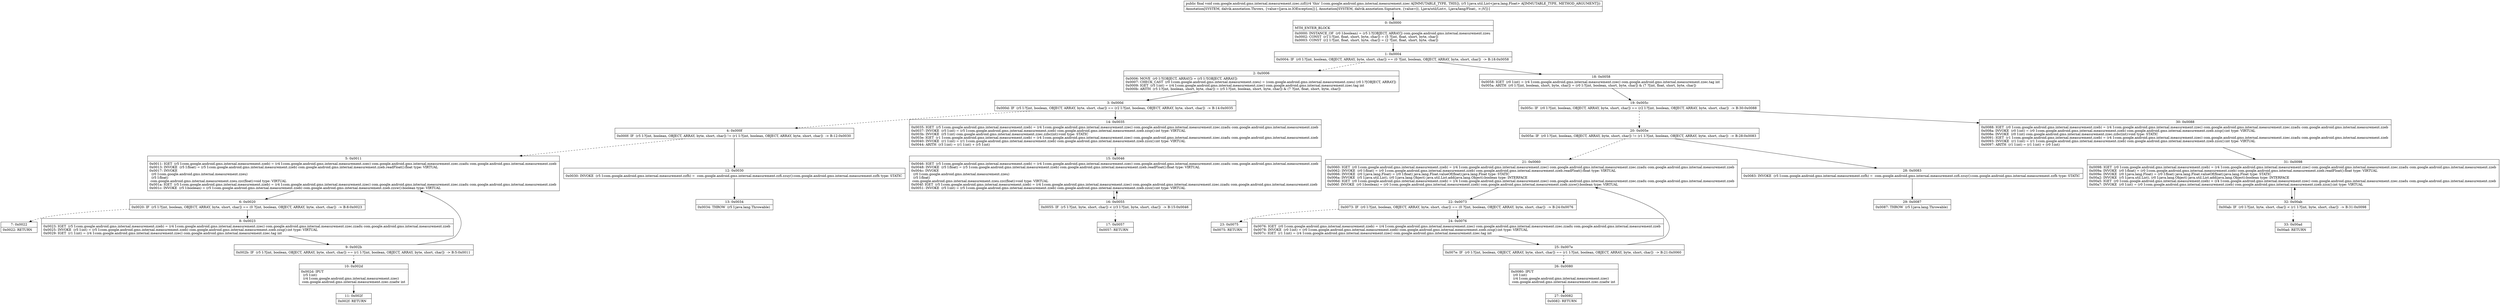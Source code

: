 digraph "CFG forcom.google.android.gms.internal.measurement.zzec.zzf(Ljava\/util\/List;)V" {
Node_0 [shape=record,label="{0\:\ 0x0000|MTH_ENTER_BLOCK\l|0x0000: INSTANCE_OF  (r0 I:boolean) = (r5 I:?[OBJECT, ARRAY]) com.google.android.gms.internal.measurement.zzeu \l0x0002: CONST  (r1 I:?[int, float, short, byte, char]) = (5 ?[int, float, short, byte, char]) \l0x0003: CONST  (r2 I:?[int, float, short, byte, char]) = (2 ?[int, float, short, byte, char]) \l}"];
Node_1 [shape=record,label="{1\:\ 0x0004|0x0004: IF  (r0 I:?[int, boolean, OBJECT, ARRAY, byte, short, char]) == (0 ?[int, boolean, OBJECT, ARRAY, byte, short, char])  \-\> B:18:0x0058 \l}"];
Node_2 [shape=record,label="{2\:\ 0x0006|0x0006: MOVE  (r0 I:?[OBJECT, ARRAY]) = (r5 I:?[OBJECT, ARRAY]) \l0x0007: CHECK_CAST  (r0 I:com.google.android.gms.internal.measurement.zzeu) = (com.google.android.gms.internal.measurement.zzeu) (r0 I:?[OBJECT, ARRAY]) \l0x0009: IGET  (r5 I:int) = (r4 I:com.google.android.gms.internal.measurement.zzec) com.google.android.gms.internal.measurement.zzec.tag int \l0x000b: ARITH  (r5 I:?[int, boolean, short, byte, char]) = (r5 I:?[int, boolean, short, byte, char]) & (7 ?[int, float, short, byte, char]) \l}"];
Node_3 [shape=record,label="{3\:\ 0x000d|0x000d: IF  (r5 I:?[int, boolean, OBJECT, ARRAY, byte, short, char]) == (r2 I:?[int, boolean, OBJECT, ARRAY, byte, short, char])  \-\> B:14:0x0035 \l}"];
Node_4 [shape=record,label="{4\:\ 0x000f|0x000f: IF  (r5 I:?[int, boolean, OBJECT, ARRAY, byte, short, char]) != (r1 I:?[int, boolean, OBJECT, ARRAY, byte, short, char])  \-\> B:12:0x0030 \l}"];
Node_5 [shape=record,label="{5\:\ 0x0011|0x0011: IGET  (r5 I:com.google.android.gms.internal.measurement.zzeb) = (r4 I:com.google.android.gms.internal.measurement.zzec) com.google.android.gms.internal.measurement.zzec.zzadu com.google.android.gms.internal.measurement.zzeb \l0x0013: INVOKE  (r5 I:float) = (r5 I:com.google.android.gms.internal.measurement.zzeb) com.google.android.gms.internal.measurement.zzeb.readFloat():float type: VIRTUAL \l0x0017: INVOKE  \l  (r0 I:com.google.android.gms.internal.measurement.zzeu)\l  (r5 I:float)\l com.google.android.gms.internal.measurement.zzeu.zzc(float):void type: VIRTUAL \l0x001a: IGET  (r5 I:com.google.android.gms.internal.measurement.zzeb) = (r4 I:com.google.android.gms.internal.measurement.zzec) com.google.android.gms.internal.measurement.zzec.zzadu com.google.android.gms.internal.measurement.zzeb \l0x001c: INVOKE  (r5 I:boolean) = (r5 I:com.google.android.gms.internal.measurement.zzeb) com.google.android.gms.internal.measurement.zzeb.zzsw():boolean type: VIRTUAL \l}"];
Node_6 [shape=record,label="{6\:\ 0x0020|0x0020: IF  (r5 I:?[int, boolean, OBJECT, ARRAY, byte, short, char]) == (0 ?[int, boolean, OBJECT, ARRAY, byte, short, char])  \-\> B:8:0x0023 \l}"];
Node_7 [shape=record,label="{7\:\ 0x0022|0x0022: RETURN   \l}"];
Node_8 [shape=record,label="{8\:\ 0x0023|0x0023: IGET  (r5 I:com.google.android.gms.internal.measurement.zzeb) = (r4 I:com.google.android.gms.internal.measurement.zzec) com.google.android.gms.internal.measurement.zzec.zzadu com.google.android.gms.internal.measurement.zzeb \l0x0025: INVOKE  (r5 I:int) = (r5 I:com.google.android.gms.internal.measurement.zzeb) com.google.android.gms.internal.measurement.zzeb.zzsg():int type: VIRTUAL \l0x0029: IGET  (r1 I:int) = (r4 I:com.google.android.gms.internal.measurement.zzec) com.google.android.gms.internal.measurement.zzec.tag int \l}"];
Node_9 [shape=record,label="{9\:\ 0x002b|0x002b: IF  (r5 I:?[int, boolean, OBJECT, ARRAY, byte, short, char]) == (r1 I:?[int, boolean, OBJECT, ARRAY, byte, short, char])  \-\> B:5:0x0011 \l}"];
Node_10 [shape=record,label="{10\:\ 0x002d|0x002d: IPUT  \l  (r5 I:int)\l  (r4 I:com.google.android.gms.internal.measurement.zzec)\l com.google.android.gms.internal.measurement.zzec.zzadw int \l}"];
Node_11 [shape=record,label="{11\:\ 0x002f|0x002f: RETURN   \l}"];
Node_12 [shape=record,label="{12\:\ 0x0030|0x0030: INVOKE  (r5 I:com.google.android.gms.internal.measurement.zzfh) =  com.google.android.gms.internal.measurement.zzfi.zzuy():com.google.android.gms.internal.measurement.zzfh type: STATIC \l}"];
Node_13 [shape=record,label="{13\:\ 0x0034|0x0034: THROW  (r5 I:java.lang.Throwable) \l}"];
Node_14 [shape=record,label="{14\:\ 0x0035|0x0035: IGET  (r5 I:com.google.android.gms.internal.measurement.zzeb) = (r4 I:com.google.android.gms.internal.measurement.zzec) com.google.android.gms.internal.measurement.zzec.zzadu com.google.android.gms.internal.measurement.zzeb \l0x0037: INVOKE  (r5 I:int) = (r5 I:com.google.android.gms.internal.measurement.zzeb) com.google.android.gms.internal.measurement.zzeb.zzsp():int type: VIRTUAL \l0x003b: INVOKE  (r5 I:int) com.google.android.gms.internal.measurement.zzec.zzbc(int):void type: STATIC \l0x003e: IGET  (r1 I:com.google.android.gms.internal.measurement.zzeb) = (r4 I:com.google.android.gms.internal.measurement.zzec) com.google.android.gms.internal.measurement.zzec.zzadu com.google.android.gms.internal.measurement.zzeb \l0x0040: INVOKE  (r1 I:int) = (r1 I:com.google.android.gms.internal.measurement.zzeb) com.google.android.gms.internal.measurement.zzeb.zzsx():int type: VIRTUAL \l0x0044: ARITH  (r3 I:int) = (r1 I:int) + (r5 I:int) \l}"];
Node_15 [shape=record,label="{15\:\ 0x0046|0x0046: IGET  (r5 I:com.google.android.gms.internal.measurement.zzeb) = (r4 I:com.google.android.gms.internal.measurement.zzec) com.google.android.gms.internal.measurement.zzec.zzadu com.google.android.gms.internal.measurement.zzeb \l0x0048: INVOKE  (r5 I:float) = (r5 I:com.google.android.gms.internal.measurement.zzeb) com.google.android.gms.internal.measurement.zzeb.readFloat():float type: VIRTUAL \l0x004c: INVOKE  \l  (r0 I:com.google.android.gms.internal.measurement.zzeu)\l  (r5 I:float)\l com.google.android.gms.internal.measurement.zzeu.zzc(float):void type: VIRTUAL \l0x004f: IGET  (r5 I:com.google.android.gms.internal.measurement.zzeb) = (r4 I:com.google.android.gms.internal.measurement.zzec) com.google.android.gms.internal.measurement.zzec.zzadu com.google.android.gms.internal.measurement.zzeb \l0x0051: INVOKE  (r5 I:int) = (r5 I:com.google.android.gms.internal.measurement.zzeb) com.google.android.gms.internal.measurement.zzeb.zzsx():int type: VIRTUAL \l}"];
Node_16 [shape=record,label="{16\:\ 0x0055|0x0055: IF  (r5 I:?[int, byte, short, char]) \< (r3 I:?[int, byte, short, char])  \-\> B:15:0x0046 \l}"];
Node_17 [shape=record,label="{17\:\ 0x0057|0x0057: RETURN   \l}"];
Node_18 [shape=record,label="{18\:\ 0x0058|0x0058: IGET  (r0 I:int) = (r4 I:com.google.android.gms.internal.measurement.zzec) com.google.android.gms.internal.measurement.zzec.tag int \l0x005a: ARITH  (r0 I:?[int, boolean, short, byte, char]) = (r0 I:?[int, boolean, short, byte, char]) & (7 ?[int, float, short, byte, char]) \l}"];
Node_19 [shape=record,label="{19\:\ 0x005c|0x005c: IF  (r0 I:?[int, boolean, OBJECT, ARRAY, byte, short, char]) == (r2 I:?[int, boolean, OBJECT, ARRAY, byte, short, char])  \-\> B:30:0x0088 \l}"];
Node_20 [shape=record,label="{20\:\ 0x005e|0x005e: IF  (r0 I:?[int, boolean, OBJECT, ARRAY, byte, short, char]) != (r1 I:?[int, boolean, OBJECT, ARRAY, byte, short, char])  \-\> B:28:0x0083 \l}"];
Node_21 [shape=record,label="{21\:\ 0x0060|0x0060: IGET  (r0 I:com.google.android.gms.internal.measurement.zzeb) = (r4 I:com.google.android.gms.internal.measurement.zzec) com.google.android.gms.internal.measurement.zzec.zzadu com.google.android.gms.internal.measurement.zzeb \l0x0062: INVOKE  (r0 I:float) = (r0 I:com.google.android.gms.internal.measurement.zzeb) com.google.android.gms.internal.measurement.zzeb.readFloat():float type: VIRTUAL \l0x0066: INVOKE  (r0 I:java.lang.Float) = (r0 I:float) java.lang.Float.valueOf(float):java.lang.Float type: STATIC \l0x006a: INVOKE  (r5 I:java.util.List), (r0 I:java.lang.Object) java.util.List.add(java.lang.Object):boolean type: INTERFACE \l0x006d: IGET  (r0 I:com.google.android.gms.internal.measurement.zzeb) = (r4 I:com.google.android.gms.internal.measurement.zzec) com.google.android.gms.internal.measurement.zzec.zzadu com.google.android.gms.internal.measurement.zzeb \l0x006f: INVOKE  (r0 I:boolean) = (r0 I:com.google.android.gms.internal.measurement.zzeb) com.google.android.gms.internal.measurement.zzeb.zzsw():boolean type: VIRTUAL \l}"];
Node_22 [shape=record,label="{22\:\ 0x0073|0x0073: IF  (r0 I:?[int, boolean, OBJECT, ARRAY, byte, short, char]) == (0 ?[int, boolean, OBJECT, ARRAY, byte, short, char])  \-\> B:24:0x0076 \l}"];
Node_23 [shape=record,label="{23\:\ 0x0075|0x0075: RETURN   \l}"];
Node_24 [shape=record,label="{24\:\ 0x0076|0x0076: IGET  (r0 I:com.google.android.gms.internal.measurement.zzeb) = (r4 I:com.google.android.gms.internal.measurement.zzec) com.google.android.gms.internal.measurement.zzec.zzadu com.google.android.gms.internal.measurement.zzeb \l0x0078: INVOKE  (r0 I:int) = (r0 I:com.google.android.gms.internal.measurement.zzeb) com.google.android.gms.internal.measurement.zzeb.zzsg():int type: VIRTUAL \l0x007c: IGET  (r1 I:int) = (r4 I:com.google.android.gms.internal.measurement.zzec) com.google.android.gms.internal.measurement.zzec.tag int \l}"];
Node_25 [shape=record,label="{25\:\ 0x007e|0x007e: IF  (r0 I:?[int, boolean, OBJECT, ARRAY, byte, short, char]) == (r1 I:?[int, boolean, OBJECT, ARRAY, byte, short, char])  \-\> B:21:0x0060 \l}"];
Node_26 [shape=record,label="{26\:\ 0x0080|0x0080: IPUT  \l  (r0 I:int)\l  (r4 I:com.google.android.gms.internal.measurement.zzec)\l com.google.android.gms.internal.measurement.zzec.zzadw int \l}"];
Node_27 [shape=record,label="{27\:\ 0x0082|0x0082: RETURN   \l}"];
Node_28 [shape=record,label="{28\:\ 0x0083|0x0083: INVOKE  (r5 I:com.google.android.gms.internal.measurement.zzfh) =  com.google.android.gms.internal.measurement.zzfi.zzuy():com.google.android.gms.internal.measurement.zzfh type: STATIC \l}"];
Node_29 [shape=record,label="{29\:\ 0x0087|0x0087: THROW  (r5 I:java.lang.Throwable) \l}"];
Node_30 [shape=record,label="{30\:\ 0x0088|0x0088: IGET  (r0 I:com.google.android.gms.internal.measurement.zzeb) = (r4 I:com.google.android.gms.internal.measurement.zzec) com.google.android.gms.internal.measurement.zzec.zzadu com.google.android.gms.internal.measurement.zzeb \l0x008a: INVOKE  (r0 I:int) = (r0 I:com.google.android.gms.internal.measurement.zzeb) com.google.android.gms.internal.measurement.zzeb.zzsp():int type: VIRTUAL \l0x008e: INVOKE  (r0 I:int) com.google.android.gms.internal.measurement.zzec.zzbc(int):void type: STATIC \l0x0091: IGET  (r1 I:com.google.android.gms.internal.measurement.zzeb) = (r4 I:com.google.android.gms.internal.measurement.zzec) com.google.android.gms.internal.measurement.zzec.zzadu com.google.android.gms.internal.measurement.zzeb \l0x0093: INVOKE  (r1 I:int) = (r1 I:com.google.android.gms.internal.measurement.zzeb) com.google.android.gms.internal.measurement.zzeb.zzsx():int type: VIRTUAL \l0x0097: ARITH  (r1 I:int) = (r1 I:int) + (r0 I:int) \l}"];
Node_31 [shape=record,label="{31\:\ 0x0098|0x0098: IGET  (r0 I:com.google.android.gms.internal.measurement.zzeb) = (r4 I:com.google.android.gms.internal.measurement.zzec) com.google.android.gms.internal.measurement.zzec.zzadu com.google.android.gms.internal.measurement.zzeb \l0x009a: INVOKE  (r0 I:float) = (r0 I:com.google.android.gms.internal.measurement.zzeb) com.google.android.gms.internal.measurement.zzeb.readFloat():float type: VIRTUAL \l0x009e: INVOKE  (r0 I:java.lang.Float) = (r0 I:float) java.lang.Float.valueOf(float):java.lang.Float type: STATIC \l0x00a2: INVOKE  (r5 I:java.util.List), (r0 I:java.lang.Object) java.util.List.add(java.lang.Object):boolean type: INTERFACE \l0x00a5: IGET  (r0 I:com.google.android.gms.internal.measurement.zzeb) = (r4 I:com.google.android.gms.internal.measurement.zzec) com.google.android.gms.internal.measurement.zzec.zzadu com.google.android.gms.internal.measurement.zzeb \l0x00a7: INVOKE  (r0 I:int) = (r0 I:com.google.android.gms.internal.measurement.zzeb) com.google.android.gms.internal.measurement.zzeb.zzsx():int type: VIRTUAL \l}"];
Node_32 [shape=record,label="{32\:\ 0x00ab|0x00ab: IF  (r0 I:?[int, byte, short, char]) \< (r1 I:?[int, byte, short, char])  \-\> B:31:0x0098 \l}"];
Node_33 [shape=record,label="{33\:\ 0x00ad|0x00ad: RETURN   \l}"];
MethodNode[shape=record,label="{public final void com.google.android.gms.internal.measurement.zzec.zzf((r4 'this' I:com.google.android.gms.internal.measurement.zzec A[IMMUTABLE_TYPE, THIS]), (r5 I:java.util.List\<java.lang.Float\> A[IMMUTABLE_TYPE, METHOD_ARGUMENT]))  | Annotation[SYSTEM, dalvik.annotation.Throws, \{value=[java.io.IOException]\}], Annotation[SYSTEM, dalvik.annotation.Signature, \{value=[(, Ljava\/util\/List\<, Ljava\/lang\/Float;, \>;)V]\}]\l}"];
MethodNode -> Node_0;
Node_0 -> Node_1;
Node_1 -> Node_2[style=dashed];
Node_1 -> Node_18;
Node_2 -> Node_3;
Node_3 -> Node_4[style=dashed];
Node_3 -> Node_14;
Node_4 -> Node_5[style=dashed];
Node_4 -> Node_12;
Node_5 -> Node_6;
Node_6 -> Node_7[style=dashed];
Node_6 -> Node_8;
Node_8 -> Node_9;
Node_9 -> Node_5;
Node_9 -> Node_10[style=dashed];
Node_10 -> Node_11;
Node_12 -> Node_13;
Node_14 -> Node_15;
Node_15 -> Node_16;
Node_16 -> Node_15;
Node_16 -> Node_17[style=dashed];
Node_18 -> Node_19;
Node_19 -> Node_20[style=dashed];
Node_19 -> Node_30;
Node_20 -> Node_21[style=dashed];
Node_20 -> Node_28;
Node_21 -> Node_22;
Node_22 -> Node_23[style=dashed];
Node_22 -> Node_24;
Node_24 -> Node_25;
Node_25 -> Node_21;
Node_25 -> Node_26[style=dashed];
Node_26 -> Node_27;
Node_28 -> Node_29;
Node_30 -> Node_31;
Node_31 -> Node_32;
Node_32 -> Node_31;
Node_32 -> Node_33[style=dashed];
}

